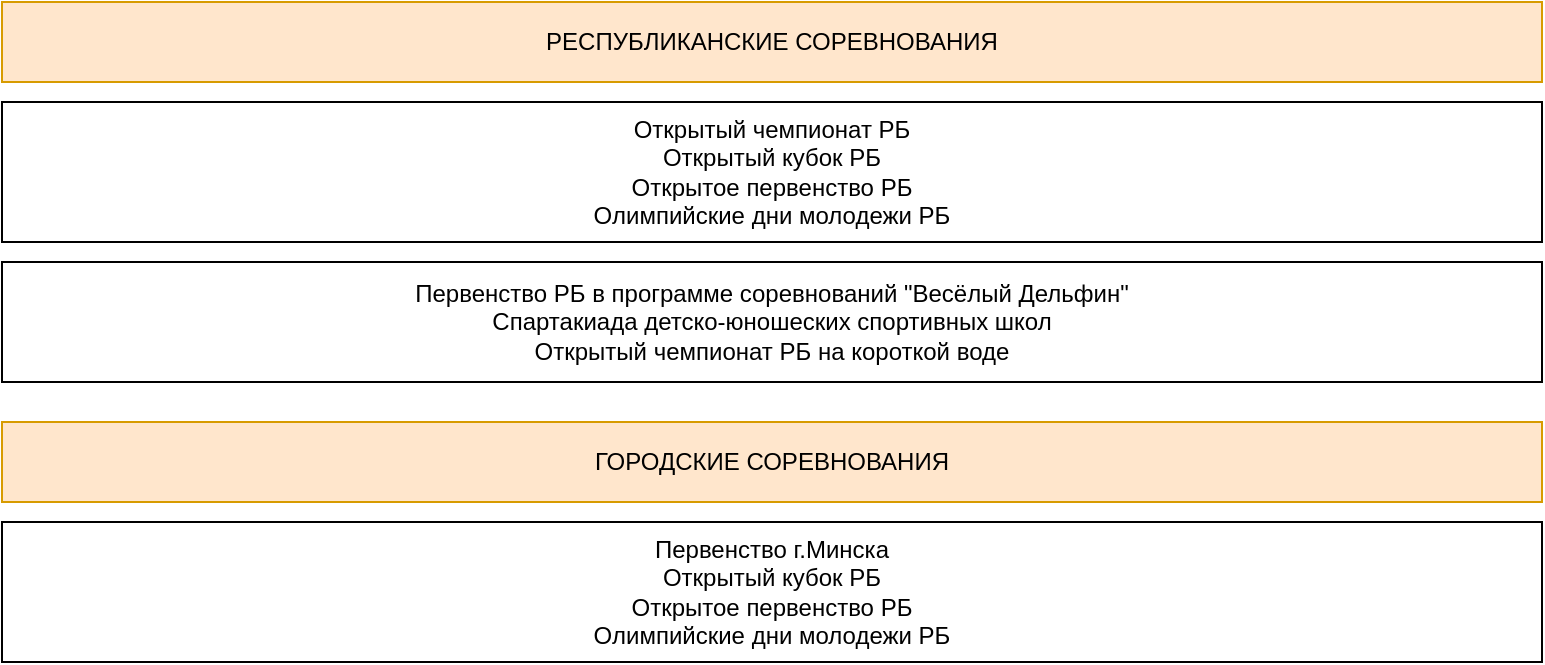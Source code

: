 <mxfile version="18.1.3" type="github" pages="2">
  <diagram id="vkxZYZPCdLm4a7nPJHYq" name="Page-1">
    <mxGraphModel dx="1426" dy="1842" grid="1" gridSize="10" guides="1" tooltips="1" connect="1" arrows="1" fold="1" page="1" pageScale="1" pageWidth="827" pageHeight="1169" math="0" shadow="0">
      <root>
        <mxCell id="0" />
        <mxCell id="1" parent="0" />
        <mxCell id="C61q2XhHyYQduEXtUaEE-2" value="Открытый чемпионат&amp;nbsp;РБ&lt;br&gt;Открытый кубок РБ&lt;br&gt;Открытое первенство РБ&lt;br&gt;Олимпийские дни молодежи РБ" style="rounded=0;whiteSpace=wrap;html=1;" parent="1" vertex="1">
          <mxGeometry x="10" y="-1110" width="770" height="70" as="geometry" />
        </mxCell>
        <mxCell id="C61q2XhHyYQduEXtUaEE-3" value="Первенство РБ в программе соревнований&amp;nbsp;&quot;Весёлый Дельфин&quot;&lt;br&gt;Спартакиада детско-юношеских спортивных школ&lt;br&gt;Открытый чемпионат РБ на короткой воде" style="rounded=0;whiteSpace=wrap;html=1;" parent="1" vertex="1">
          <mxGeometry x="10" y="-1030" width="770" height="60" as="geometry" />
        </mxCell>
        <mxCell id="C61q2XhHyYQduEXtUaEE-4" value="РЕСПУБЛИКАНСКИЕ СОРЕВНОВАНИЯ" style="rounded=0;whiteSpace=wrap;html=1;labelBackgroundColor=none;fillColor=#ffe6cc;strokeColor=#d79b00;" parent="1" vertex="1">
          <mxGeometry x="10" y="-1160" width="770" height="40" as="geometry" />
        </mxCell>
        <mxCell id="C61q2XhHyYQduEXtUaEE-5" value="ГОРОДСКИЕ СОРЕВНОВАНИЯ" style="rounded=0;whiteSpace=wrap;html=1;labelBackgroundColor=none;fillColor=#ffe6cc;strokeColor=#d79b00;" parent="1" vertex="1">
          <mxGeometry x="10" y="-950" width="770" height="40" as="geometry" />
        </mxCell>
        <mxCell id="C61q2XhHyYQduEXtUaEE-6" value="Первенство г.Минска&lt;br&gt;Открытый кубок РБ&lt;br&gt;Открытое первенство РБ&lt;br&gt;Олимпийские дни молодежи РБ" style="rounded=0;whiteSpace=wrap;html=1;" parent="1" vertex="1">
          <mxGeometry x="10" y="-900" width="770" height="70" as="geometry" />
        </mxCell>
      </root>
    </mxGraphModel>
  </diagram>
  <diagram id="aLGUmYWIf1SZQ463Ggjz" name="Page-2">
    <mxGraphModel dx="1188" dy="561" grid="1" gridSize="10" guides="1" tooltips="1" connect="1" arrows="1" fold="1" page="1" pageScale="1" pageWidth="827" pageHeight="1169" math="0" shadow="0">
      <root>
        <mxCell id="0" />
        <mxCell id="1" parent="0" />
        <mxCell id="4o87-K99DMD4rvlbfCvo-3" style="edgeStyle=orthogonalEdgeStyle;rounded=0;orthogonalLoop=1;jettySize=auto;html=1;entryX=0;entryY=0.5;entryDx=0;entryDy=0;fontFamily=Helvetica;fontSize=12;fontColor=default;endArrow=none;endFill=0;" edge="1" parent="1" source="4o87-K99DMD4rvlbfCvo-4">
          <mxGeometry relative="1" as="geometry">
            <mxPoint x="200" y="25" as="targetPoint" />
          </mxGeometry>
        </mxCell>
        <mxCell id="4o87-K99DMD4rvlbfCvo-4" value="Соревнование" style="rounded=0;whiteSpace=wrap;html=1;fillColor=#dae8fc;strokeColor=#6c8ebf;" vertex="1" parent="1">
          <mxGeometry x="10" y="10" width="160" height="30" as="geometry" />
        </mxCell>
        <mxCell id="4o87-K99DMD4rvlbfCvo-5" value="Наименование&lt;br&gt;Страна&lt;br&gt;Дата начала&lt;br&gt;Дата окончание&lt;br&gt;Описание" style="rounded=0;whiteSpace=wrap;html=1;align=center;" vertex="1" parent="1">
          <mxGeometry x="10" y="40" width="160" height="100" as="geometry" />
        </mxCell>
        <mxCell id="4o87-K99DMD4rvlbfCvo-10" value="Страна" style="rounded=0;whiteSpace=wrap;html=1;fillColor=#dae8fc;strokeColor=#6c8ebf;" vertex="1" parent="1">
          <mxGeometry x="200" y="10" width="160" height="30" as="geometry" />
        </mxCell>
        <mxCell id="4o87-K99DMD4rvlbfCvo-11" value="Страна" style="rounded=0;whiteSpace=wrap;html=1;align=center;" vertex="1" parent="1">
          <mxGeometry x="200" y="40" width="160" height="30" as="geometry" />
        </mxCell>
        <mxCell id="4o87-K99DMD4rvlbfCvo-12" value="Бассейн" style="rounded=0;whiteSpace=wrap;html=1;fillColor=#dae8fc;strokeColor=#6c8ebf;" vertex="1" parent="1">
          <mxGeometry x="390" y="90" width="160" height="30" as="geometry" />
        </mxCell>
        <mxCell id="4o87-K99DMD4rvlbfCvo-13" value="Наименование&lt;br&gt;Город&lt;br&gt;Адрес&lt;br&gt;Метро&lt;br&gt;Расстояние от метро&lt;br&gt;Телефоны&lt;br&gt;Координаты GPS" style="rounded=0;whiteSpace=wrap;html=1;align=center;" vertex="1" parent="1">
          <mxGeometry x="390" y="120" width="160" height="100" as="geometry" />
        </mxCell>
        <mxCell id="4o87-K99DMD4rvlbfCvo-14" style="edgeStyle=orthogonalEdgeStyle;rounded=0;orthogonalLoop=1;jettySize=auto;html=1;entryX=0;entryY=0.5;entryDx=0;entryDy=0;fontFamily=Helvetica;fontSize=12;fontColor=default;endArrow=none;endFill=0;" edge="1" parent="1" source="4o87-K99DMD4rvlbfCvo-15">
          <mxGeometry relative="1" as="geometry">
            <mxPoint x="390" y="105" as="targetPoint" />
          </mxGeometry>
        </mxCell>
        <mxCell id="4o87-K99DMD4rvlbfCvo-15" value="Место проведения" style="rounded=0;whiteSpace=wrap;html=1;fillColor=#dae8fc;strokeColor=#6c8ebf;" vertex="1" parent="1">
          <mxGeometry x="200" y="90" width="160" height="30" as="geometry" />
        </mxCell>
        <mxCell id="4o87-K99DMD4rvlbfCvo-16" value="Дата проведения&lt;br&gt;Время начала&lt;br&gt;Дистанция" style="rounded=0;whiteSpace=wrap;html=1;align=center;" vertex="1" parent="1">
          <mxGeometry x="200" y="120" width="160" height="50" as="geometry" />
        </mxCell>
        <mxCell id="4o87-K99DMD4rvlbfCvo-19" value="Дистанции бассейна" style="rounded=0;whiteSpace=wrap;html=1;fillColor=#dae8fc;strokeColor=#6c8ebf;" vertex="1" parent="1">
          <mxGeometry x="580" y="90" width="160" height="30" as="geometry" />
        </mxCell>
        <mxCell id="4o87-K99DMD4rvlbfCvo-20" value="Дистанция #&lt;br&gt;Количество дорожек" style="rounded=0;whiteSpace=wrap;html=1;align=center;" vertex="1" parent="1">
          <mxGeometry x="580" y="120" width="160" height="40" as="geometry" />
        </mxCell>
        <mxCell id="4o87-K99DMD4rvlbfCvo-21" style="edgeStyle=orthogonalEdgeStyle;rounded=0;orthogonalLoop=1;jettySize=auto;html=1;entryX=0;entryY=0.5;entryDx=0;entryDy=0;fontFamily=Helvetica;fontSize=12;fontColor=default;endArrow=none;endFill=0;" edge="1" parent="1">
          <mxGeometry relative="1" as="geometry">
            <mxPoint x="580" y="104.88" as="targetPoint" />
            <mxPoint x="550" y="104.88" as="sourcePoint" />
          </mxGeometry>
        </mxCell>
        <mxCell id="4o87-K99DMD4rvlbfCvo-25" value="Участники" style="rounded=0;whiteSpace=wrap;html=1;fillColor=#dae8fc;strokeColor=#6c8ebf;" vertex="1" parent="1">
          <mxGeometry x="200" y="250" width="160" height="30" as="geometry" />
        </mxCell>
        <mxCell id="4o87-K99DMD4rvlbfCvo-26" value="Дата проведения&lt;br&gt;Время начала&lt;br&gt;Дистанция" style="rounded=0;whiteSpace=wrap;html=1;align=center;" vertex="1" parent="1">
          <mxGeometry x="200" y="280" width="160" height="50" as="geometry" />
        </mxCell>
        <mxCell id="4o87-K99DMD4rvlbfCvo-27" style="edgeStyle=orthogonalEdgeStyle;rounded=0;orthogonalLoop=1;jettySize=auto;html=1;entryX=0;entryY=0.5;entryDx=0;entryDy=0;fontFamily=Helvetica;fontSize=12;fontColor=default;endArrow=none;endFill=0;" edge="1" parent="1">
          <mxGeometry relative="1" as="geometry">
            <mxPoint x="200" y="104.58" as="targetPoint" />
            <mxPoint x="170" y="104.58" as="sourcePoint" />
          </mxGeometry>
        </mxCell>
        <mxCell id="4o87-K99DMD4rvlbfCvo-28" style="edgeStyle=orthogonalEdgeStyle;rounded=0;orthogonalLoop=1;jettySize=auto;html=1;entryX=0;entryY=0.5;entryDx=0;entryDy=0;fontFamily=Helvetica;fontSize=12;fontColor=default;endArrow=none;endFill=0;" edge="1" parent="1">
          <mxGeometry relative="1" as="geometry">
            <mxPoint x="200" y="264.58" as="targetPoint" />
            <mxPoint x="170" y="264.58" as="sourcePoint" />
          </mxGeometry>
        </mxCell>
        <mxCell id="4o87-K99DMD4rvlbfCvo-29" value="Отборочный для:" style="rounded=0;whiteSpace=wrap;html=1;fillColor=#dae8fc;strokeColor=#6c8ebf;" vertex="1" parent="1">
          <mxGeometry x="200" y="350" width="160" height="30" as="geometry" />
        </mxCell>
        <mxCell id="4o87-K99DMD4rvlbfCvo-30" value="Список соревнований" style="rounded=0;whiteSpace=wrap;html=1;align=center;" vertex="1" parent="1">
          <mxGeometry x="200" y="380" width="160" height="50" as="geometry" />
        </mxCell>
        <mxCell id="4o87-K99DMD4rvlbfCvo-31" style="edgeStyle=orthogonalEdgeStyle;rounded=0;orthogonalLoop=1;jettySize=auto;html=1;entryX=0;entryY=0.5;entryDx=0;entryDy=0;fontFamily=Helvetica;fontSize=12;fontColor=default;endArrow=none;endFill=0;" edge="1" parent="1">
          <mxGeometry relative="1" as="geometry">
            <mxPoint x="200" y="364.58" as="targetPoint" />
            <mxPoint x="170" y="364.58" as="sourcePoint" />
          </mxGeometry>
        </mxCell>
      </root>
    </mxGraphModel>
  </diagram>
</mxfile>
